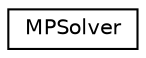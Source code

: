 digraph "Graphical Class Hierarchy"
{
 // LATEX_PDF_SIZE
  edge [fontname="Helvetica",fontsize="10",labelfontname="Helvetica",labelfontsize="10"];
  node [fontname="Helvetica",fontsize="10",shape=record];
  rankdir="LR";
  Node0 [label="MPSolver",height=0.2,width=0.4,color="black", fillcolor="white", style="filled",URL="$classcom_1_1google_1_1ortools_1_1linearsolver_1_1MPSolver.html",tooltip="This mathematical programming (MP) solver class is the main class  though which users build and solve..."];
}
